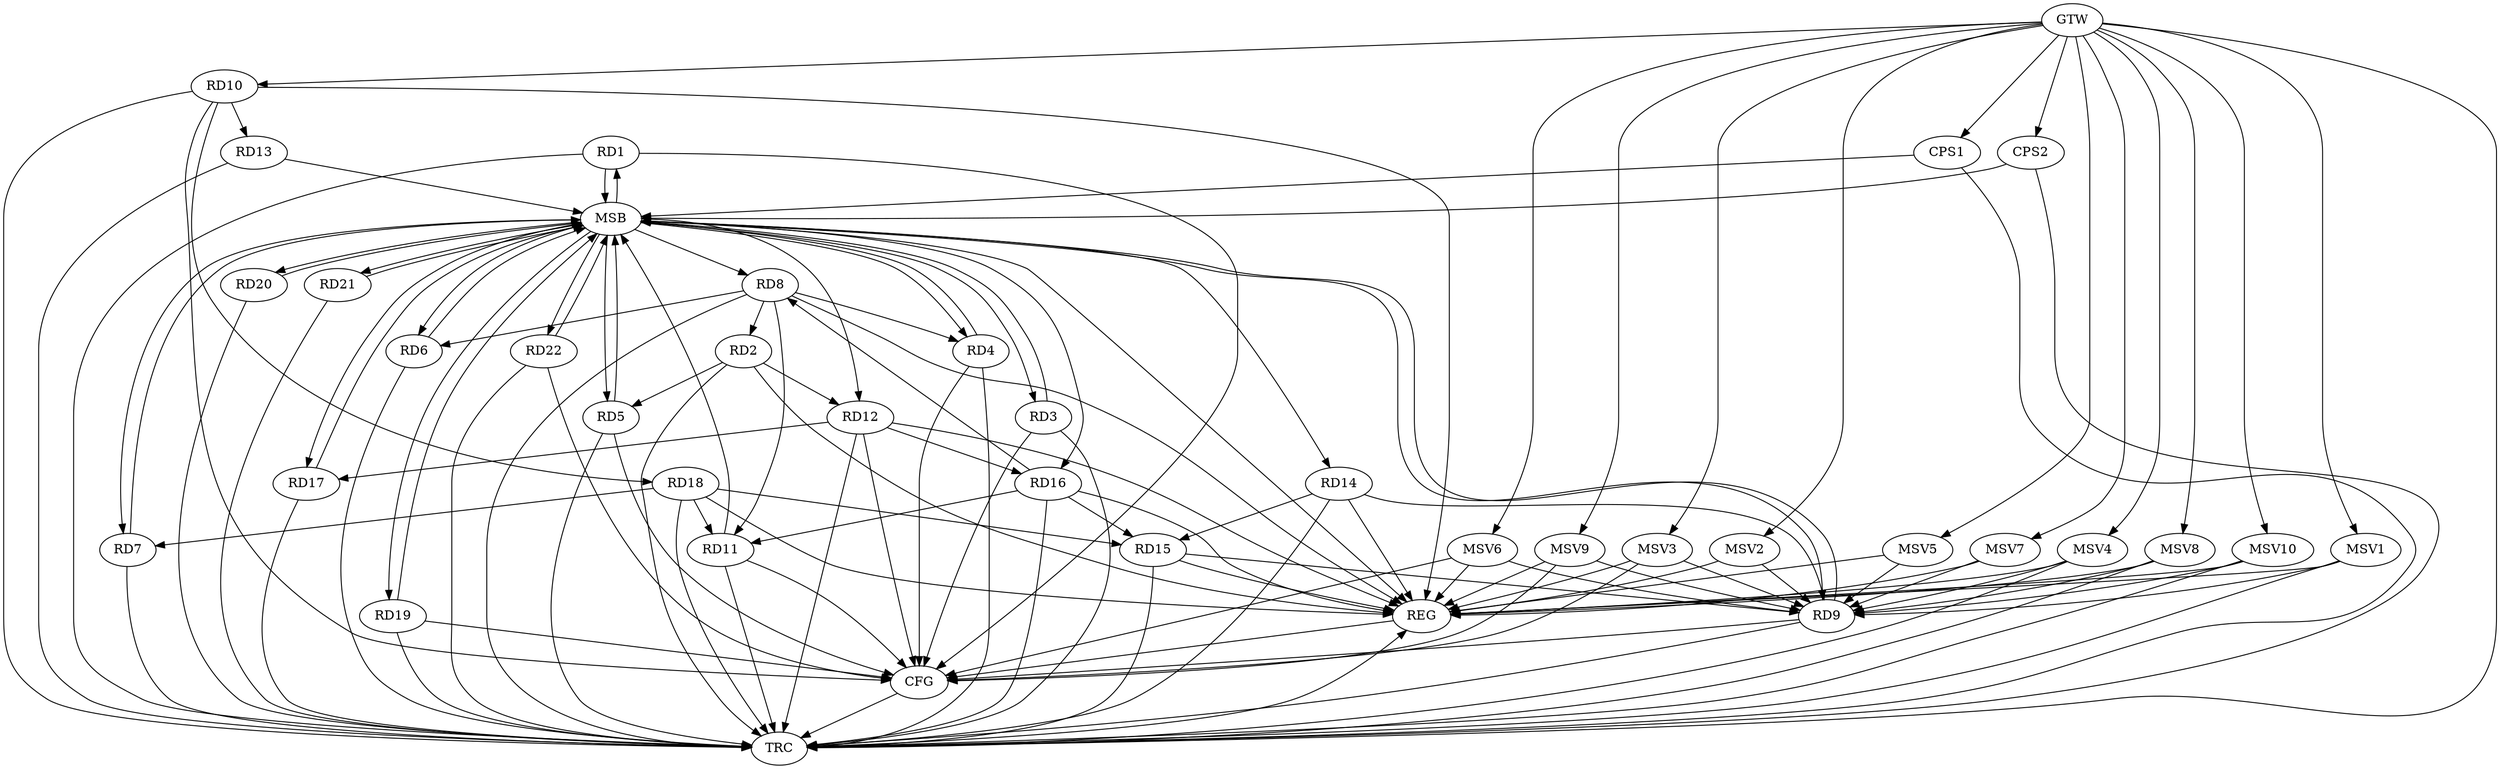 strict digraph G {
  RD1 [ label="RD1" ];
  RD2 [ label="RD2" ];
  RD3 [ label="RD3" ];
  RD4 [ label="RD4" ];
  RD5 [ label="RD5" ];
  RD6 [ label="RD6" ];
  RD7 [ label="RD7" ];
  RD8 [ label="RD8" ];
  RD9 [ label="RD9" ];
  RD10 [ label="RD10" ];
  RD11 [ label="RD11" ];
  RD12 [ label="RD12" ];
  RD13 [ label="RD13" ];
  RD14 [ label="RD14" ];
  RD15 [ label="RD15" ];
  RD16 [ label="RD16" ];
  RD17 [ label="RD17" ];
  RD18 [ label="RD18" ];
  RD19 [ label="RD19" ];
  RD20 [ label="RD20" ];
  RD21 [ label="RD21" ];
  RD22 [ label="RD22" ];
  CPS1 [ label="CPS1" ];
  CPS2 [ label="CPS2" ];
  GTW [ label="GTW" ];
  REG [ label="REG" ];
  MSB [ label="MSB" ];
  CFG [ label="CFG" ];
  TRC [ label="TRC" ];
  MSV1 [ label="MSV1" ];
  MSV2 [ label="MSV2" ];
  MSV3 [ label="MSV3" ];
  MSV4 [ label="MSV4" ];
  MSV5 [ label="MSV5" ];
  MSV6 [ label="MSV6" ];
  MSV7 [ label="MSV7" ];
  MSV8 [ label="MSV8" ];
  MSV9 [ label="MSV9" ];
  MSV10 [ label="MSV10" ];
  RD2 -> RD5;
  RD8 -> RD2;
  RD2 -> RD12;
  RD8 -> RD4;
  RD8 -> RD6;
  RD18 -> RD7;
  RD8 -> RD11;
  RD16 -> RD8;
  RD14 -> RD9;
  RD15 -> RD9;
  RD10 -> RD13;
  RD10 -> RD18;
  RD16 -> RD11;
  RD18 -> RD11;
  RD12 -> RD16;
  RD12 -> RD17;
  RD14 -> RD15;
  RD16 -> RD15;
  RD18 -> RD15;
  GTW -> RD10;
  GTW -> CPS1;
  GTW -> CPS2;
  RD2 -> REG;
  RD8 -> REG;
  RD10 -> REG;
  RD12 -> REG;
  RD14 -> REG;
  RD15 -> REG;
  RD16 -> REG;
  RD18 -> REG;
  RD1 -> MSB;
  MSB -> RD4;
  MSB -> RD17;
  MSB -> REG;
  RD3 -> MSB;
  MSB -> RD6;
  MSB -> RD20;
  RD4 -> MSB;
  MSB -> RD22;
  RD5 -> MSB;
  RD6 -> MSB;
  RD7 -> MSB;
  RD9 -> MSB;
  MSB -> RD1;
  MSB -> RD7;
  RD11 -> MSB;
  MSB -> RD12;
  RD13 -> MSB;
  MSB -> RD5;
  RD17 -> MSB;
  MSB -> RD21;
  RD19 -> MSB;
  MSB -> RD14;
  MSB -> RD16;
  RD20 -> MSB;
  RD21 -> MSB;
  MSB -> RD8;
  MSB -> RD19;
  RD22 -> MSB;
  MSB -> RD9;
  CPS1 -> MSB;
  CPS2 -> MSB;
  MSB -> RD3;
  RD4 -> CFG;
  RD19 -> CFG;
  RD12 -> CFG;
  RD5 -> CFG;
  RD10 -> CFG;
  RD1 -> CFG;
  RD9 -> CFG;
  RD11 -> CFG;
  RD22 -> CFG;
  RD3 -> CFG;
  REG -> CFG;
  RD1 -> TRC;
  RD2 -> TRC;
  RD3 -> TRC;
  RD4 -> TRC;
  RD5 -> TRC;
  RD6 -> TRC;
  RD7 -> TRC;
  RD8 -> TRC;
  RD9 -> TRC;
  RD10 -> TRC;
  RD11 -> TRC;
  RD12 -> TRC;
  RD13 -> TRC;
  RD14 -> TRC;
  RD15 -> TRC;
  RD16 -> TRC;
  RD17 -> TRC;
  RD18 -> TRC;
  RD19 -> TRC;
  RD20 -> TRC;
  RD21 -> TRC;
  RD22 -> TRC;
  CPS1 -> TRC;
  CPS2 -> TRC;
  GTW -> TRC;
  CFG -> TRC;
  TRC -> REG;
  MSV1 -> RD9;
  GTW -> MSV1;
  MSV1 -> REG;
  MSV1 -> TRC;
  MSV2 -> RD9;
  GTW -> MSV2;
  MSV2 -> REG;
  MSV3 -> RD9;
  MSV4 -> RD9;
  MSV5 -> RD9;
  GTW -> MSV3;
  MSV3 -> REG;
  MSV3 -> CFG;
  GTW -> MSV4;
  MSV4 -> REG;
  MSV4 -> TRC;
  GTW -> MSV5;
  MSV5 -> REG;
  MSV6 -> RD9;
  MSV7 -> RD9;
  MSV8 -> RD9;
  GTW -> MSV6;
  MSV6 -> REG;
  MSV6 -> CFG;
  GTW -> MSV7;
  MSV7 -> REG;
  GTW -> MSV8;
  MSV8 -> REG;
  MSV8 -> TRC;
  MSV9 -> RD9;
  MSV10 -> RD9;
  GTW -> MSV9;
  MSV9 -> REG;
  MSV9 -> CFG;
  GTW -> MSV10;
  MSV10 -> REG;
  MSV10 -> TRC;
}
